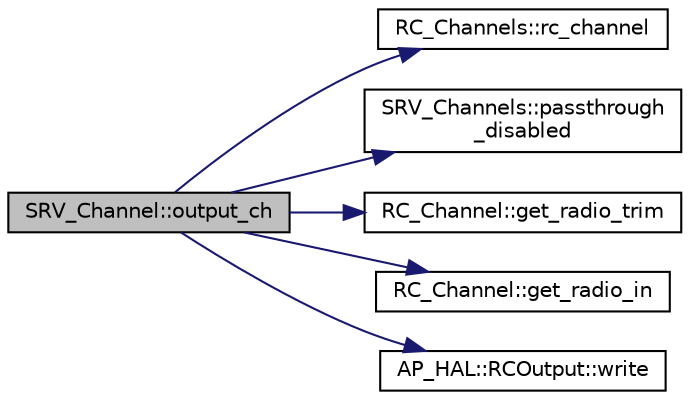 digraph "SRV_Channel::output_ch"
{
 // INTERACTIVE_SVG=YES
  edge [fontname="Helvetica",fontsize="10",labelfontname="Helvetica",labelfontsize="10"];
  node [fontname="Helvetica",fontsize="10",shape=record];
  rankdir="LR";
  Node1 [label="SRV_Channel::output_ch",height=0.2,width=0.4,color="black", fillcolor="grey75", style="filled", fontcolor="black"];
  Node1 -> Node2 [color="midnightblue",fontsize="10",style="solid",fontname="Helvetica"];
  Node2 [label="RC_Channels::rc_channel",height=0.2,width=0.4,color="black", fillcolor="white", style="filled",URL="$classRC__Channels.html#a6c55102c24c5a570264bf14b1bfdeb35"];
  Node1 -> Node3 [color="midnightblue",fontsize="10",style="solid",fontname="Helvetica"];
  Node3 [label="SRV_Channels::passthrough\l_disabled",height=0.2,width=0.4,color="black", fillcolor="white", style="filled",URL="$classSRV__Channels.html#a454f9457263a9359f80228890569b894"];
  Node1 -> Node4 [color="midnightblue",fontsize="10",style="solid",fontname="Helvetica"];
  Node4 [label="RC_Channel::get_radio_trim",height=0.2,width=0.4,color="black", fillcolor="white", style="filled",URL="$classRC__Channel.html#a8a847c3461c668af1be5bd09da151316"];
  Node1 -> Node5 [color="midnightblue",fontsize="10",style="solid",fontname="Helvetica"];
  Node5 [label="RC_Channel::get_radio_in",height=0.2,width=0.4,color="black", fillcolor="white", style="filled",URL="$classRC__Channel.html#af03023765299095f9933ac8db99cd571"];
  Node1 -> Node6 [color="midnightblue",fontsize="10",style="solid",fontname="Helvetica"];
  Node6 [label="AP_HAL::RCOutput::write",height=0.2,width=0.4,color="black", fillcolor="white", style="filled",URL="$classAP__HAL_1_1RCOutput.html#ade509cf82dfb1f6fab3eba0c026c5d60"];
}
